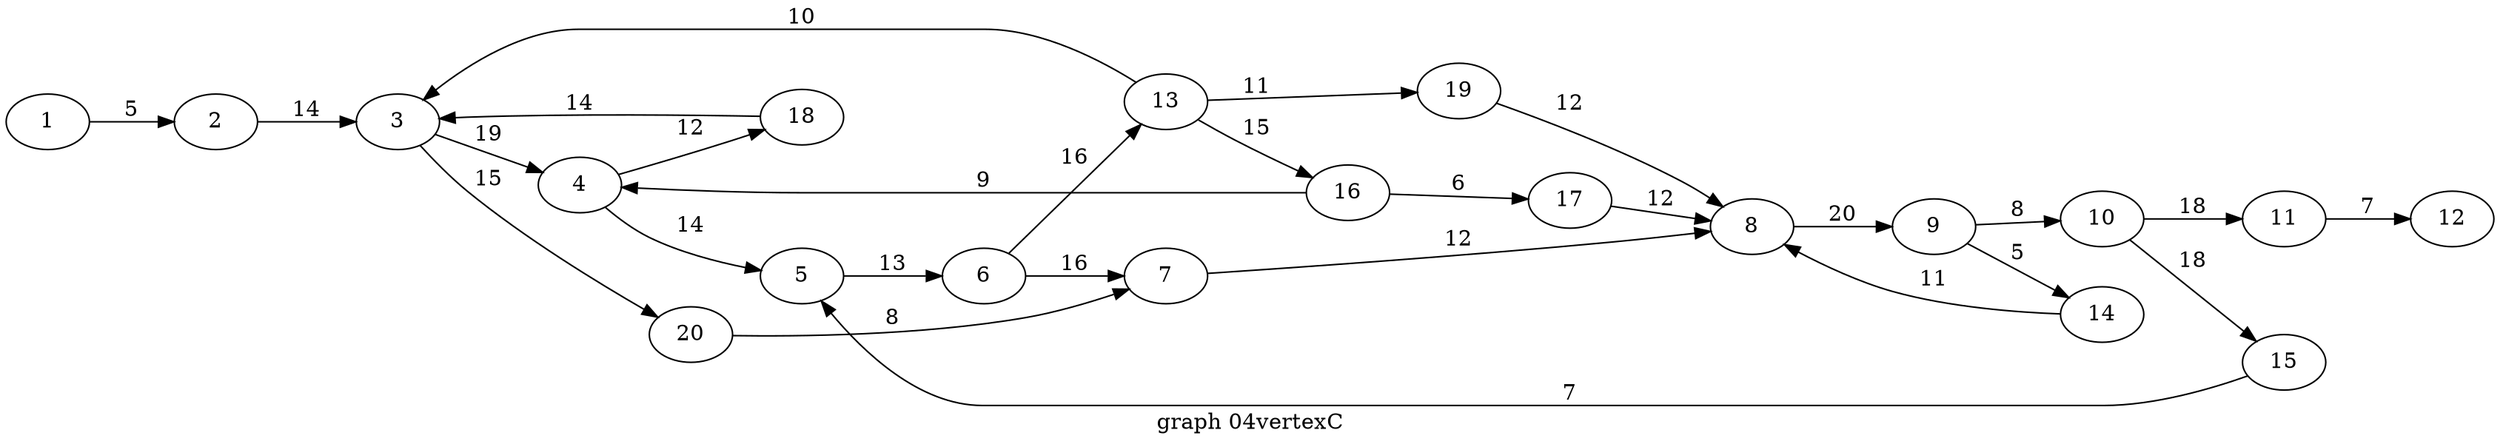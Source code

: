 digraph g{

rankdir = LR

1 -> 2 [label = " 5 "];
2 -> 3 [label = " 14 "];
3 -> 4 [label = " 19 "];
4 -> 5 [label = " 14 "];
5 -> 6 [label = " 13 "];
6 -> 7 [label = " 16 "];
7 -> 8 [label = " 12 "];
8 -> 9 [label = " 20 "];
9 -> 10 [label = " 8 "];
10 -> 11 [label = " 18 "];
11 -> 12 [label = " 7 "];
6 -> 13 [label = " 16 "];
13 -> 3 [label = " 10 "];
9 -> 14 [label = " 5 "];
14 -> 8 [label = " 11 "];
10 -> 15 [label = " 18 "];
15 -> 5 [label = " 7 "];
13 -> 16 [label = " 15 "];
16 -> 4 [label = " 9 "];
16 -> 17 [label = " 6 "];
17 -> 8 [label = " 12 "];
4 -> 18 [label = " 12 "];
18 -> 3 [label = " 14 "];
13 -> 19 [label = " 11 "];
19 -> 8 [label = " 12 "];
3 -> 20 [label = " 15 "];
20 -> 7 [label = " 8 "];

label = "graph 04vertexC"
}